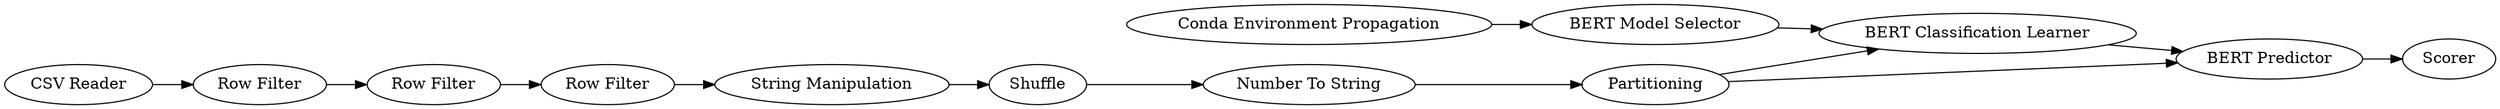 digraph {
	194 -> 79
	128 -> 129
	126 -> 128
	129 -> 188
	65 -> 194
	79 -> 195
	185 -> 197
	188 -> 65
	195 -> 185
	1 -> 126
	191 -> 195
	190 -> 191
	79 -> 185
	195 [label="BERT Classification Learner"]
	190 [label="Conda Environment Propagation"]
	185 [label="BERT Predictor"]
	126 [label="Row Filter"]
	1 [label="CSV Reader"]
	79 [label=Partitioning]
	188 [label="String Manipulation"]
	65 [label=Shuffle]
	128 [label="Row Filter"]
	191 [label="BERT Model Selector"]
	194 [label="Number To String"]
	197 [label=Scorer]
	129 [label="Row Filter"]
	rankdir=LR
}
